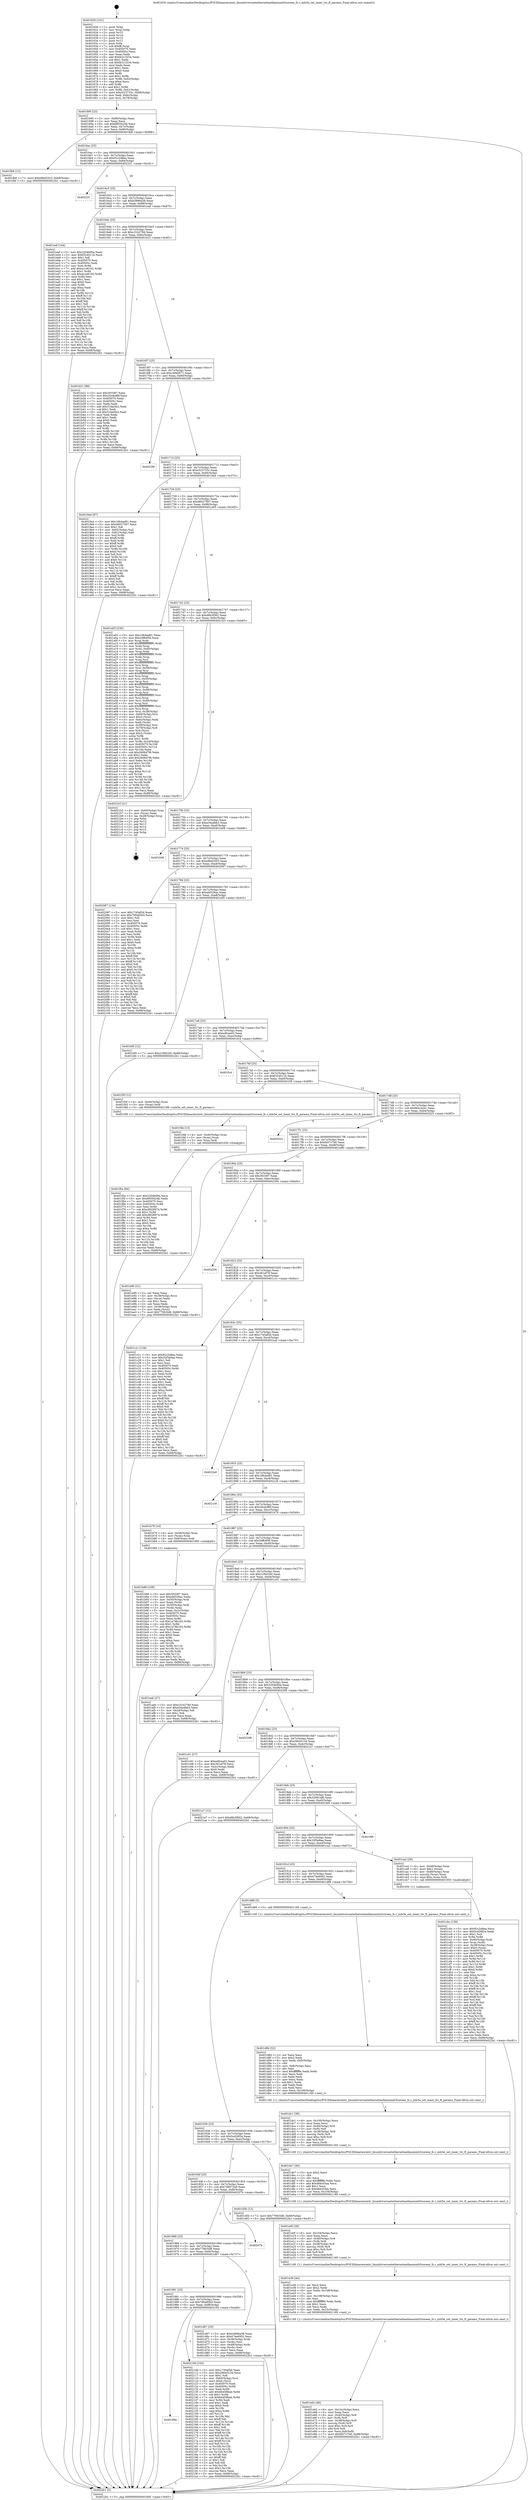 digraph "0x401630" {
  label = "0x401630 (/mnt/c/Users/mathe/Desktop/tcc/POCII/binaries/extr_linuxdriversnetethernetmellanoxmlx5coreen_fs.c_mlx5e_set_inner_ttc_ft_params_Final-ollvm.out::main(0))"
  labelloc = "t"
  node[shape=record]

  Entry [label="",width=0.3,height=0.3,shape=circle,fillcolor=black,style=filled]
  "0x401695" [label="{
     0x401695 [23]\l
     | [instrs]\l
     &nbsp;&nbsp;0x401695 \<+3\>: mov -0x68(%rbp),%eax\l
     &nbsp;&nbsp;0x401698 \<+2\>: mov %eax,%ecx\l
     &nbsp;&nbsp;0x40169a \<+6\>: sub $0x8955424b,%ecx\l
     &nbsp;&nbsp;0x4016a0 \<+3\>: mov %eax,-0x7c(%rbp)\l
     &nbsp;&nbsp;0x4016a3 \<+3\>: mov %ecx,-0x80(%rbp)\l
     &nbsp;&nbsp;0x4016a6 \<+6\>: je 0000000000401fb8 \<main+0x988\>\l
  }"]
  "0x401fb8" [label="{
     0x401fb8 [12]\l
     | [instrs]\l
     &nbsp;&nbsp;0x401fb8 \<+7\>: movl $0xe9bd3303,-0x68(%rbp)\l
     &nbsp;&nbsp;0x401fbf \<+5\>: jmp 00000000004022b1 \<main+0xc81\>\l
  }"]
  "0x4016ac" [label="{
     0x4016ac [25]\l
     | [instrs]\l
     &nbsp;&nbsp;0x4016ac \<+5\>: jmp 00000000004016b1 \<main+0x81\>\l
     &nbsp;&nbsp;0x4016b1 \<+3\>: mov -0x7c(%rbp),%eax\l
     &nbsp;&nbsp;0x4016b4 \<+5\>: sub $0x92c2d8ea,%eax\l
     &nbsp;&nbsp;0x4016b9 \<+6\>: mov %eax,-0x84(%rbp)\l
     &nbsp;&nbsp;0x4016bf \<+6\>: je 0000000000402231 \<main+0xc01\>\l
  }"]
  Exit [label="",width=0.3,height=0.3,shape=circle,fillcolor=black,style=filled,peripheries=2]
  "0x402231" [label="{
     0x402231\l
  }", style=dashed]
  "0x4016c5" [label="{
     0x4016c5 [25]\l
     | [instrs]\l
     &nbsp;&nbsp;0x4016c5 \<+5\>: jmp 00000000004016ca \<main+0x9a\>\l
     &nbsp;&nbsp;0x4016ca \<+3\>: mov -0x7c(%rbp),%eax\l
     &nbsp;&nbsp;0x4016cd \<+5\>: sub $0xb3896a38,%eax\l
     &nbsp;&nbsp;0x4016d2 \<+6\>: mov %eax,-0x88(%rbp)\l
     &nbsp;&nbsp;0x4016d8 \<+6\>: je 0000000000401eaf \<main+0x87f\>\l
  }"]
  "0x40199a" [label="{
     0x40199a\l
  }", style=dashed]
  "0x401eaf" [label="{
     0x401eaf [144]\l
     | [instrs]\l
     &nbsp;&nbsp;0x401eaf \<+5\>: mov $0x2204b00a,%eax\l
     &nbsp;&nbsp;0x401eb4 \<+5\>: mov $0xf324011b,%ecx\l
     &nbsp;&nbsp;0x401eb9 \<+2\>: mov $0x1,%dl\l
     &nbsp;&nbsp;0x401ebb \<+7\>: mov 0x405070,%esi\l
     &nbsp;&nbsp;0x401ec2 \<+7\>: mov 0x40505c,%edi\l
     &nbsp;&nbsp;0x401ec9 \<+3\>: mov %esi,%r8d\l
     &nbsp;&nbsp;0x401ecc \<+7\>: add $0xac1e6102,%r8d\l
     &nbsp;&nbsp;0x401ed3 \<+4\>: sub $0x1,%r8d\l
     &nbsp;&nbsp;0x401ed7 \<+7\>: sub $0xac1e6102,%r8d\l
     &nbsp;&nbsp;0x401ede \<+4\>: imul %r8d,%esi\l
     &nbsp;&nbsp;0x401ee2 \<+3\>: and $0x1,%esi\l
     &nbsp;&nbsp;0x401ee5 \<+3\>: cmp $0x0,%esi\l
     &nbsp;&nbsp;0x401ee8 \<+4\>: sete %r9b\l
     &nbsp;&nbsp;0x401eec \<+3\>: cmp $0xa,%edi\l
     &nbsp;&nbsp;0x401eef \<+4\>: setl %r10b\l
     &nbsp;&nbsp;0x401ef3 \<+3\>: mov %r9b,%r11b\l
     &nbsp;&nbsp;0x401ef6 \<+4\>: xor $0xff,%r11b\l
     &nbsp;&nbsp;0x401efa \<+3\>: mov %r10b,%bl\l
     &nbsp;&nbsp;0x401efd \<+3\>: xor $0xff,%bl\l
     &nbsp;&nbsp;0x401f00 \<+3\>: xor $0x1,%dl\l
     &nbsp;&nbsp;0x401f03 \<+3\>: mov %r11b,%r14b\l
     &nbsp;&nbsp;0x401f06 \<+4\>: and $0xff,%r14b\l
     &nbsp;&nbsp;0x401f0a \<+3\>: and %dl,%r9b\l
     &nbsp;&nbsp;0x401f0d \<+3\>: mov %bl,%r15b\l
     &nbsp;&nbsp;0x401f10 \<+4\>: and $0xff,%r15b\l
     &nbsp;&nbsp;0x401f14 \<+3\>: and %dl,%r10b\l
     &nbsp;&nbsp;0x401f17 \<+3\>: or %r9b,%r14b\l
     &nbsp;&nbsp;0x401f1a \<+3\>: or %r10b,%r15b\l
     &nbsp;&nbsp;0x401f1d \<+3\>: xor %r15b,%r14b\l
     &nbsp;&nbsp;0x401f20 \<+3\>: or %bl,%r11b\l
     &nbsp;&nbsp;0x401f23 \<+4\>: xor $0xff,%r11b\l
     &nbsp;&nbsp;0x401f27 \<+3\>: or $0x1,%dl\l
     &nbsp;&nbsp;0x401f2a \<+3\>: and %dl,%r11b\l
     &nbsp;&nbsp;0x401f2d \<+3\>: or %r11b,%r14b\l
     &nbsp;&nbsp;0x401f30 \<+4\>: test $0x1,%r14b\l
     &nbsp;&nbsp;0x401f34 \<+3\>: cmovne %ecx,%eax\l
     &nbsp;&nbsp;0x401f37 \<+3\>: mov %eax,-0x68(%rbp)\l
     &nbsp;&nbsp;0x401f3a \<+5\>: jmp 00000000004022b1 \<main+0xc81\>\l
  }"]
  "0x4016de" [label="{
     0x4016de [25]\l
     | [instrs]\l
     &nbsp;&nbsp;0x4016de \<+5\>: jmp 00000000004016e3 \<main+0xb3\>\l
     &nbsp;&nbsp;0x4016e3 \<+3\>: mov -0x7c(%rbp),%eax\l
     &nbsp;&nbsp;0x4016e6 \<+5\>: sub $0xc31b279d,%eax\l
     &nbsp;&nbsp;0x4016eb \<+6\>: mov %eax,-0x8c(%rbp)\l
     &nbsp;&nbsp;0x4016f1 \<+6\>: je 0000000000401b21 \<main+0x4f1\>\l
  }"]
  "0x40210d" [label="{
     0x40210d [154]\l
     | [instrs]\l
     &nbsp;&nbsp;0x40210d \<+5\>: mov $0x1745af3d,%eax\l
     &nbsp;&nbsp;0x402112 \<+5\>: mov $0x29045134,%ecx\l
     &nbsp;&nbsp;0x402117 \<+2\>: mov $0x1,%dl\l
     &nbsp;&nbsp;0x402119 \<+4\>: mov -0x60(%rbp),%rsi\l
     &nbsp;&nbsp;0x40211d \<+6\>: movl $0x0,(%rsi)\l
     &nbsp;&nbsp;0x402123 \<+7\>: mov 0x405070,%edi\l
     &nbsp;&nbsp;0x40212a \<+8\>: mov 0x40505c,%r8d\l
     &nbsp;&nbsp;0x402132 \<+3\>: mov %edi,%r9d\l
     &nbsp;&nbsp;0x402135 \<+7\>: add $0x64458bab,%r9d\l
     &nbsp;&nbsp;0x40213c \<+4\>: sub $0x1,%r9d\l
     &nbsp;&nbsp;0x402140 \<+7\>: sub $0x64458bab,%r9d\l
     &nbsp;&nbsp;0x402147 \<+4\>: imul %r9d,%edi\l
     &nbsp;&nbsp;0x40214b \<+3\>: and $0x1,%edi\l
     &nbsp;&nbsp;0x40214e \<+3\>: cmp $0x0,%edi\l
     &nbsp;&nbsp;0x402151 \<+4\>: sete %r10b\l
     &nbsp;&nbsp;0x402155 \<+4\>: cmp $0xa,%r8d\l
     &nbsp;&nbsp;0x402159 \<+4\>: setl %r11b\l
     &nbsp;&nbsp;0x40215d \<+3\>: mov %r10b,%bl\l
     &nbsp;&nbsp;0x402160 \<+3\>: xor $0xff,%bl\l
     &nbsp;&nbsp;0x402163 \<+3\>: mov %r11b,%r14b\l
     &nbsp;&nbsp;0x402166 \<+4\>: xor $0xff,%r14b\l
     &nbsp;&nbsp;0x40216a \<+3\>: xor $0x1,%dl\l
     &nbsp;&nbsp;0x40216d \<+3\>: mov %bl,%r15b\l
     &nbsp;&nbsp;0x402170 \<+4\>: and $0xff,%r15b\l
     &nbsp;&nbsp;0x402174 \<+3\>: and %dl,%r10b\l
     &nbsp;&nbsp;0x402177 \<+3\>: mov %r14b,%r12b\l
     &nbsp;&nbsp;0x40217a \<+4\>: and $0xff,%r12b\l
     &nbsp;&nbsp;0x40217e \<+3\>: and %dl,%r11b\l
     &nbsp;&nbsp;0x402181 \<+3\>: or %r10b,%r15b\l
     &nbsp;&nbsp;0x402184 \<+3\>: or %r11b,%r12b\l
     &nbsp;&nbsp;0x402187 \<+3\>: xor %r12b,%r15b\l
     &nbsp;&nbsp;0x40218a \<+3\>: or %r14b,%bl\l
     &nbsp;&nbsp;0x40218d \<+3\>: xor $0xff,%bl\l
     &nbsp;&nbsp;0x402190 \<+3\>: or $0x1,%dl\l
     &nbsp;&nbsp;0x402193 \<+2\>: and %dl,%bl\l
     &nbsp;&nbsp;0x402195 \<+3\>: or %bl,%r15b\l
     &nbsp;&nbsp;0x402198 \<+4\>: test $0x1,%r15b\l
     &nbsp;&nbsp;0x40219c \<+3\>: cmovne %ecx,%eax\l
     &nbsp;&nbsp;0x40219f \<+3\>: mov %eax,-0x68(%rbp)\l
     &nbsp;&nbsp;0x4021a2 \<+5\>: jmp 00000000004022b1 \<main+0xc81\>\l
  }"]
  "0x401b21" [label="{
     0x401b21 [88]\l
     | [instrs]\l
     &nbsp;&nbsp;0x401b21 \<+5\>: mov $0x303387,%eax\l
     &nbsp;&nbsp;0x401b26 \<+5\>: mov $0x20cdc86f,%ecx\l
     &nbsp;&nbsp;0x401b2b \<+7\>: mov 0x405070,%edx\l
     &nbsp;&nbsp;0x401b32 \<+7\>: mov 0x40505c,%esi\l
     &nbsp;&nbsp;0x401b39 \<+2\>: mov %edx,%edi\l
     &nbsp;&nbsp;0x401b3b \<+6\>: add $0x31fab5e2,%edi\l
     &nbsp;&nbsp;0x401b41 \<+3\>: sub $0x1,%edi\l
     &nbsp;&nbsp;0x401b44 \<+6\>: sub $0x31fab5e2,%edi\l
     &nbsp;&nbsp;0x401b4a \<+3\>: imul %edi,%edx\l
     &nbsp;&nbsp;0x401b4d \<+3\>: and $0x1,%edx\l
     &nbsp;&nbsp;0x401b50 \<+3\>: cmp $0x0,%edx\l
     &nbsp;&nbsp;0x401b53 \<+4\>: sete %r8b\l
     &nbsp;&nbsp;0x401b57 \<+3\>: cmp $0xa,%esi\l
     &nbsp;&nbsp;0x401b5a \<+4\>: setl %r9b\l
     &nbsp;&nbsp;0x401b5e \<+3\>: mov %r8b,%r10b\l
     &nbsp;&nbsp;0x401b61 \<+3\>: and %r9b,%r10b\l
     &nbsp;&nbsp;0x401b64 \<+3\>: xor %r9b,%r8b\l
     &nbsp;&nbsp;0x401b67 \<+3\>: or %r8b,%r10b\l
     &nbsp;&nbsp;0x401b6a \<+4\>: test $0x1,%r10b\l
     &nbsp;&nbsp;0x401b6e \<+3\>: cmovne %ecx,%eax\l
     &nbsp;&nbsp;0x401b71 \<+3\>: mov %eax,-0x68(%rbp)\l
     &nbsp;&nbsp;0x401b74 \<+5\>: jmp 00000000004022b1 \<main+0xc81\>\l
  }"]
  "0x4016f7" [label="{
     0x4016f7 [25]\l
     | [instrs]\l
     &nbsp;&nbsp;0x4016f7 \<+5\>: jmp 00000000004016fc \<main+0xcc\>\l
     &nbsp;&nbsp;0x4016fc \<+3\>: mov -0x7c(%rbp),%eax\l
     &nbsp;&nbsp;0x4016ff \<+5\>: sub $0xc49d0671,%eax\l
     &nbsp;&nbsp;0x401704 \<+6\>: mov %eax,-0x90(%rbp)\l
     &nbsp;&nbsp;0x40170a \<+6\>: je 000000000040228f \<main+0xc5f\>\l
  }"]
  "0x401f5a" [label="{
     0x401f5a [94]\l
     | [instrs]\l
     &nbsp;&nbsp;0x401f5a \<+5\>: mov $0x2204b00a,%ecx\l
     &nbsp;&nbsp;0x401f5f \<+5\>: mov $0x8955424b,%edx\l
     &nbsp;&nbsp;0x401f64 \<+7\>: mov 0x405070,%esi\l
     &nbsp;&nbsp;0x401f6b \<+8\>: mov 0x40505c,%r8d\l
     &nbsp;&nbsp;0x401f73 \<+3\>: mov %esi,%r9d\l
     &nbsp;&nbsp;0x401f76 \<+7\>: sub $0xc8028974,%r9d\l
     &nbsp;&nbsp;0x401f7d \<+4\>: sub $0x1,%r9d\l
     &nbsp;&nbsp;0x401f81 \<+7\>: add $0xc8028974,%r9d\l
     &nbsp;&nbsp;0x401f88 \<+4\>: imul %r9d,%esi\l
     &nbsp;&nbsp;0x401f8c \<+3\>: and $0x1,%esi\l
     &nbsp;&nbsp;0x401f8f \<+3\>: cmp $0x0,%esi\l
     &nbsp;&nbsp;0x401f92 \<+4\>: sete %r10b\l
     &nbsp;&nbsp;0x401f96 \<+4\>: cmp $0xa,%r8d\l
     &nbsp;&nbsp;0x401f9a \<+4\>: setl %r11b\l
     &nbsp;&nbsp;0x401f9e \<+3\>: mov %r10b,%bl\l
     &nbsp;&nbsp;0x401fa1 \<+3\>: and %r11b,%bl\l
     &nbsp;&nbsp;0x401fa4 \<+3\>: xor %r11b,%r10b\l
     &nbsp;&nbsp;0x401fa7 \<+3\>: or %r10b,%bl\l
     &nbsp;&nbsp;0x401faa \<+3\>: test $0x1,%bl\l
     &nbsp;&nbsp;0x401fad \<+3\>: cmovne %edx,%ecx\l
     &nbsp;&nbsp;0x401fb0 \<+3\>: mov %ecx,-0x68(%rbp)\l
     &nbsp;&nbsp;0x401fb3 \<+5\>: jmp 00000000004022b1 \<main+0xc81\>\l
  }"]
  "0x40228f" [label="{
     0x40228f\l
  }", style=dashed]
  "0x401710" [label="{
     0x401710 [25]\l
     | [instrs]\l
     &nbsp;&nbsp;0x401710 \<+5\>: jmp 0000000000401715 \<main+0xe5\>\l
     &nbsp;&nbsp;0x401715 \<+3\>: mov -0x7c(%rbp),%eax\l
     &nbsp;&nbsp;0x401718 \<+5\>: sub $0xc523733c,%eax\l
     &nbsp;&nbsp;0x40171d \<+6\>: mov %eax,-0x94(%rbp)\l
     &nbsp;&nbsp;0x401723 \<+6\>: je 00000000004019a4 \<main+0x374\>\l
  }"]
  "0x401f4b" [label="{
     0x401f4b [15]\l
     | [instrs]\l
     &nbsp;&nbsp;0x401f4b \<+4\>: mov -0x40(%rbp),%rax\l
     &nbsp;&nbsp;0x401f4f \<+3\>: mov (%rax),%rax\l
     &nbsp;&nbsp;0x401f52 \<+3\>: mov %rax,%rdi\l
     &nbsp;&nbsp;0x401f55 \<+5\>: call 0000000000401030 \<free@plt\>\l
     | [calls]\l
     &nbsp;&nbsp;0x401030 \{1\} (unknown)\l
  }"]
  "0x4019a4" [label="{
     0x4019a4 [97]\l
     | [instrs]\l
     &nbsp;&nbsp;0x4019a4 \<+5\>: mov $0x1964ad81,%eax\l
     &nbsp;&nbsp;0x4019a9 \<+5\>: mov $0xd6027567,%ecx\l
     &nbsp;&nbsp;0x4019ae \<+2\>: mov $0x1,%dl\l
     &nbsp;&nbsp;0x4019b0 \<+4\>: mov -0x62(%rbp),%sil\l
     &nbsp;&nbsp;0x4019b4 \<+4\>: mov -0x61(%rbp),%dil\l
     &nbsp;&nbsp;0x4019b8 \<+3\>: mov %sil,%r8b\l
     &nbsp;&nbsp;0x4019bb \<+4\>: xor $0xff,%r8b\l
     &nbsp;&nbsp;0x4019bf \<+3\>: mov %dil,%r9b\l
     &nbsp;&nbsp;0x4019c2 \<+4\>: xor $0xff,%r9b\l
     &nbsp;&nbsp;0x4019c6 \<+3\>: xor $0x0,%dl\l
     &nbsp;&nbsp;0x4019c9 \<+3\>: mov %r8b,%r10b\l
     &nbsp;&nbsp;0x4019cc \<+4\>: and $0x0,%r10b\l
     &nbsp;&nbsp;0x4019d0 \<+3\>: and %dl,%sil\l
     &nbsp;&nbsp;0x4019d3 \<+3\>: mov %r9b,%r11b\l
     &nbsp;&nbsp;0x4019d6 \<+4\>: and $0x0,%r11b\l
     &nbsp;&nbsp;0x4019da \<+3\>: and %dl,%dil\l
     &nbsp;&nbsp;0x4019dd \<+3\>: or %sil,%r10b\l
     &nbsp;&nbsp;0x4019e0 \<+3\>: or %dil,%r11b\l
     &nbsp;&nbsp;0x4019e3 \<+3\>: xor %r11b,%r10b\l
     &nbsp;&nbsp;0x4019e6 \<+3\>: or %r9b,%r8b\l
     &nbsp;&nbsp;0x4019e9 \<+4\>: xor $0xff,%r8b\l
     &nbsp;&nbsp;0x4019ed \<+3\>: or $0x0,%dl\l
     &nbsp;&nbsp;0x4019f0 \<+3\>: and %dl,%r8b\l
     &nbsp;&nbsp;0x4019f3 \<+3\>: or %r8b,%r10b\l
     &nbsp;&nbsp;0x4019f6 \<+4\>: test $0x1,%r10b\l
     &nbsp;&nbsp;0x4019fa \<+3\>: cmovne %ecx,%eax\l
     &nbsp;&nbsp;0x4019fd \<+3\>: mov %eax,-0x68(%rbp)\l
     &nbsp;&nbsp;0x401a00 \<+5\>: jmp 00000000004022b1 \<main+0xc81\>\l
  }"]
  "0x401729" [label="{
     0x401729 [25]\l
     | [instrs]\l
     &nbsp;&nbsp;0x401729 \<+5\>: jmp 000000000040172e \<main+0xfe\>\l
     &nbsp;&nbsp;0x40172e \<+3\>: mov -0x7c(%rbp),%eax\l
     &nbsp;&nbsp;0x401731 \<+5\>: sub $0xd6027567,%eax\l
     &nbsp;&nbsp;0x401736 \<+6\>: mov %eax,-0x98(%rbp)\l
     &nbsp;&nbsp;0x40173c \<+6\>: je 0000000000401a05 \<main+0x3d5\>\l
  }"]
  "0x4022b1" [label="{
     0x4022b1 [5]\l
     | [instrs]\l
     &nbsp;&nbsp;0x4022b1 \<+5\>: jmp 0000000000401695 \<main+0x65\>\l
  }"]
  "0x401630" [label="{
     0x401630 [101]\l
     | [instrs]\l
     &nbsp;&nbsp;0x401630 \<+1\>: push %rbp\l
     &nbsp;&nbsp;0x401631 \<+3\>: mov %rsp,%rbp\l
     &nbsp;&nbsp;0x401634 \<+2\>: push %r15\l
     &nbsp;&nbsp;0x401636 \<+2\>: push %r14\l
     &nbsp;&nbsp;0x401638 \<+2\>: push %r13\l
     &nbsp;&nbsp;0x40163a \<+2\>: push %r12\l
     &nbsp;&nbsp;0x40163c \<+1\>: push %rbx\l
     &nbsp;&nbsp;0x40163d \<+7\>: sub $0xf8,%rsp\l
     &nbsp;&nbsp;0x401644 \<+7\>: mov 0x405070,%eax\l
     &nbsp;&nbsp;0x40164b \<+7\>: mov 0x40505c,%ecx\l
     &nbsp;&nbsp;0x401652 \<+2\>: mov %eax,%edx\l
     &nbsp;&nbsp;0x401654 \<+6\>: add $0xfe313234,%edx\l
     &nbsp;&nbsp;0x40165a \<+3\>: sub $0x1,%edx\l
     &nbsp;&nbsp;0x40165d \<+6\>: sub $0xfe313234,%edx\l
     &nbsp;&nbsp;0x401663 \<+3\>: imul %edx,%eax\l
     &nbsp;&nbsp;0x401666 \<+3\>: and $0x1,%eax\l
     &nbsp;&nbsp;0x401669 \<+3\>: cmp $0x0,%eax\l
     &nbsp;&nbsp;0x40166c \<+4\>: sete %r8b\l
     &nbsp;&nbsp;0x401670 \<+4\>: and $0x1,%r8b\l
     &nbsp;&nbsp;0x401674 \<+4\>: mov %r8b,-0x62(%rbp)\l
     &nbsp;&nbsp;0x401678 \<+3\>: cmp $0xa,%ecx\l
     &nbsp;&nbsp;0x40167b \<+4\>: setl %r8b\l
     &nbsp;&nbsp;0x40167f \<+4\>: and $0x1,%r8b\l
     &nbsp;&nbsp;0x401683 \<+4\>: mov %r8b,-0x61(%rbp)\l
     &nbsp;&nbsp;0x401687 \<+7\>: movl $0xc523733c,-0x68(%rbp)\l
     &nbsp;&nbsp;0x40168e \<+3\>: mov %edi,-0x6c(%rbp)\l
     &nbsp;&nbsp;0x401691 \<+4\>: mov %rsi,-0x78(%rbp)\l
  }"]
  "0x401e62" [label="{
     0x401e62 [46]\l
     | [instrs]\l
     &nbsp;&nbsp;0x401e62 \<+6\>: mov -0x10c(%rbp),%ecx\l
     &nbsp;&nbsp;0x401e68 \<+3\>: imul %eax,%ecx\l
     &nbsp;&nbsp;0x401e6b \<+4\>: mov -0x40(%rbp),%r8\l
     &nbsp;&nbsp;0x401e6f \<+3\>: mov (%r8),%r8\l
     &nbsp;&nbsp;0x401e72 \<+4\>: mov -0x38(%rbp),%r9\l
     &nbsp;&nbsp;0x401e76 \<+3\>: movslq (%r9),%r9\l
     &nbsp;&nbsp;0x401e79 \<+4\>: imul $0xc,%r9,%r9\l
     &nbsp;&nbsp;0x401e7d \<+3\>: add %r9,%r8\l
     &nbsp;&nbsp;0x401e80 \<+4\>: mov %ecx,0x8(%r8)\l
     &nbsp;&nbsp;0x401e84 \<+7\>: movl $0xfd37c7b6,-0x68(%rbp)\l
     &nbsp;&nbsp;0x401e8b \<+5\>: jmp 00000000004022b1 \<main+0xc81\>\l
  }"]
  "0x401a05" [label="{
     0x401a05 [230]\l
     | [instrs]\l
     &nbsp;&nbsp;0x401a05 \<+5\>: mov $0x1964ad81,%eax\l
     &nbsp;&nbsp;0x401a0a \<+5\>: mov $0x20ffc856,%ecx\l
     &nbsp;&nbsp;0x401a0f \<+3\>: mov %rsp,%rdx\l
     &nbsp;&nbsp;0x401a12 \<+4\>: add $0xfffffffffffffff0,%rdx\l
     &nbsp;&nbsp;0x401a16 \<+3\>: mov %rdx,%rsp\l
     &nbsp;&nbsp;0x401a19 \<+4\>: mov %rdx,-0x60(%rbp)\l
     &nbsp;&nbsp;0x401a1d \<+3\>: mov %rsp,%rdx\l
     &nbsp;&nbsp;0x401a20 \<+4\>: add $0xfffffffffffffff0,%rdx\l
     &nbsp;&nbsp;0x401a24 \<+3\>: mov %rdx,%rsp\l
     &nbsp;&nbsp;0x401a27 \<+3\>: mov %rsp,%rsi\l
     &nbsp;&nbsp;0x401a2a \<+4\>: add $0xfffffffffffffff0,%rsi\l
     &nbsp;&nbsp;0x401a2e \<+3\>: mov %rsi,%rsp\l
     &nbsp;&nbsp;0x401a31 \<+4\>: mov %rsi,-0x58(%rbp)\l
     &nbsp;&nbsp;0x401a35 \<+3\>: mov %rsp,%rsi\l
     &nbsp;&nbsp;0x401a38 \<+4\>: add $0xfffffffffffffff0,%rsi\l
     &nbsp;&nbsp;0x401a3c \<+3\>: mov %rsi,%rsp\l
     &nbsp;&nbsp;0x401a3f \<+4\>: mov %rsi,-0x50(%rbp)\l
     &nbsp;&nbsp;0x401a43 \<+3\>: mov %rsp,%rsi\l
     &nbsp;&nbsp;0x401a46 \<+4\>: add $0xfffffffffffffff0,%rsi\l
     &nbsp;&nbsp;0x401a4a \<+3\>: mov %rsi,%rsp\l
     &nbsp;&nbsp;0x401a4d \<+4\>: mov %rsi,-0x48(%rbp)\l
     &nbsp;&nbsp;0x401a51 \<+3\>: mov %rsp,%rsi\l
     &nbsp;&nbsp;0x401a54 \<+4\>: add $0xfffffffffffffff0,%rsi\l
     &nbsp;&nbsp;0x401a58 \<+3\>: mov %rsi,%rsp\l
     &nbsp;&nbsp;0x401a5b \<+4\>: mov %rsi,-0x40(%rbp)\l
     &nbsp;&nbsp;0x401a5f \<+3\>: mov %rsp,%rsi\l
     &nbsp;&nbsp;0x401a62 \<+4\>: add $0xfffffffffffffff0,%rsi\l
     &nbsp;&nbsp;0x401a66 \<+3\>: mov %rsi,%rsp\l
     &nbsp;&nbsp;0x401a69 \<+4\>: mov %rsi,-0x38(%rbp)\l
     &nbsp;&nbsp;0x401a6d \<+4\>: mov -0x60(%rbp),%rsi\l
     &nbsp;&nbsp;0x401a71 \<+6\>: movl $0x0,(%rsi)\l
     &nbsp;&nbsp;0x401a77 \<+3\>: mov -0x6c(%rbp),%edi\l
     &nbsp;&nbsp;0x401a7a \<+2\>: mov %edi,(%rdx)\l
     &nbsp;&nbsp;0x401a7c \<+4\>: mov -0x58(%rbp),%rsi\l
     &nbsp;&nbsp;0x401a80 \<+4\>: mov -0x78(%rbp),%r8\l
     &nbsp;&nbsp;0x401a84 \<+3\>: mov %r8,(%rsi)\l
     &nbsp;&nbsp;0x401a87 \<+3\>: cmpl $0x2,(%rdx)\l
     &nbsp;&nbsp;0x401a8a \<+4\>: setne %r9b\l
     &nbsp;&nbsp;0x401a8e \<+4\>: and $0x1,%r9b\l
     &nbsp;&nbsp;0x401a92 \<+4\>: mov %r9b,-0x2d(%rbp)\l
     &nbsp;&nbsp;0x401a96 \<+8\>: mov 0x405070,%r10d\l
     &nbsp;&nbsp;0x401a9e \<+8\>: mov 0x40505c,%r11d\l
     &nbsp;&nbsp;0x401aa6 \<+3\>: mov %r10d,%ebx\l
     &nbsp;&nbsp;0x401aa9 \<+6\>: sub $0x2606d7f6,%ebx\l
     &nbsp;&nbsp;0x401aaf \<+3\>: sub $0x1,%ebx\l
     &nbsp;&nbsp;0x401ab2 \<+6\>: add $0x2606d7f6,%ebx\l
     &nbsp;&nbsp;0x401ab8 \<+4\>: imul %ebx,%r10d\l
     &nbsp;&nbsp;0x401abc \<+4\>: and $0x1,%r10d\l
     &nbsp;&nbsp;0x401ac0 \<+4\>: cmp $0x0,%r10d\l
     &nbsp;&nbsp;0x401ac4 \<+4\>: sete %r9b\l
     &nbsp;&nbsp;0x401ac8 \<+4\>: cmp $0xa,%r11d\l
     &nbsp;&nbsp;0x401acc \<+4\>: setl %r14b\l
     &nbsp;&nbsp;0x401ad0 \<+3\>: mov %r9b,%r15b\l
     &nbsp;&nbsp;0x401ad3 \<+3\>: and %r14b,%r15b\l
     &nbsp;&nbsp;0x401ad6 \<+3\>: xor %r14b,%r9b\l
     &nbsp;&nbsp;0x401ad9 \<+3\>: or %r9b,%r15b\l
     &nbsp;&nbsp;0x401adc \<+4\>: test $0x1,%r15b\l
     &nbsp;&nbsp;0x401ae0 \<+3\>: cmovne %ecx,%eax\l
     &nbsp;&nbsp;0x401ae3 \<+3\>: mov %eax,-0x68(%rbp)\l
     &nbsp;&nbsp;0x401ae6 \<+5\>: jmp 00000000004022b1 \<main+0xc81\>\l
  }"]
  "0x401742" [label="{
     0x401742 [25]\l
     | [instrs]\l
     &nbsp;&nbsp;0x401742 \<+5\>: jmp 0000000000401747 \<main+0x117\>\l
     &nbsp;&nbsp;0x401747 \<+3\>: mov -0x7c(%rbp),%eax\l
     &nbsp;&nbsp;0x40174a \<+5\>: sub $0xd6b3f562,%eax\l
     &nbsp;&nbsp;0x40174f \<+6\>: mov %eax,-0x9c(%rbp)\l
     &nbsp;&nbsp;0x401755 \<+6\>: je 00000000004021b3 \<main+0xb83\>\l
  }"]
  "0x401e36" [label="{
     0x401e36 [44]\l
     | [instrs]\l
     &nbsp;&nbsp;0x401e36 \<+2\>: xor %ecx,%ecx\l
     &nbsp;&nbsp;0x401e38 \<+5\>: mov $0x2,%edx\l
     &nbsp;&nbsp;0x401e3d \<+6\>: mov %edx,-0x108(%rbp)\l
     &nbsp;&nbsp;0x401e43 \<+1\>: cltd\l
     &nbsp;&nbsp;0x401e44 \<+6\>: mov -0x108(%rbp),%esi\l
     &nbsp;&nbsp;0x401e4a \<+2\>: idiv %esi\l
     &nbsp;&nbsp;0x401e4c \<+6\>: imul $0xfffffffe,%edx,%edx\l
     &nbsp;&nbsp;0x401e52 \<+3\>: sub $0x1,%ecx\l
     &nbsp;&nbsp;0x401e55 \<+2\>: sub %ecx,%edx\l
     &nbsp;&nbsp;0x401e57 \<+6\>: mov %edx,-0x10c(%rbp)\l
     &nbsp;&nbsp;0x401e5d \<+5\>: call 0000000000401160 \<next_i\>\l
     | [calls]\l
     &nbsp;&nbsp;0x401160 \{1\} (/mnt/c/Users/mathe/Desktop/tcc/POCII/binaries/extr_linuxdriversnetethernetmellanoxmlx5coreen_fs.c_mlx5e_set_inner_ttc_ft_params_Final-ollvm.out::next_i)\l
  }"]
  "0x4021b3" [label="{
     0x4021b3 [21]\l
     | [instrs]\l
     &nbsp;&nbsp;0x4021b3 \<+4\>: mov -0x60(%rbp),%rax\l
     &nbsp;&nbsp;0x4021b7 \<+2\>: mov (%rax),%eax\l
     &nbsp;&nbsp;0x4021b9 \<+4\>: lea -0x28(%rbp),%rsp\l
     &nbsp;&nbsp;0x4021bd \<+1\>: pop %rbx\l
     &nbsp;&nbsp;0x4021be \<+2\>: pop %r12\l
     &nbsp;&nbsp;0x4021c0 \<+2\>: pop %r13\l
     &nbsp;&nbsp;0x4021c2 \<+2\>: pop %r14\l
     &nbsp;&nbsp;0x4021c4 \<+2\>: pop %r15\l
     &nbsp;&nbsp;0x4021c6 \<+1\>: pop %rbp\l
     &nbsp;&nbsp;0x4021c7 \<+1\>: ret\l
  }"]
  "0x40175b" [label="{
     0x40175b [25]\l
     | [instrs]\l
     &nbsp;&nbsp;0x40175b \<+5\>: jmp 0000000000401760 \<main+0x130\>\l
     &nbsp;&nbsp;0x401760 \<+3\>: mov -0x7c(%rbp),%eax\l
     &nbsp;&nbsp;0x401763 \<+5\>: sub $0xe34a4bb3,%eax\l
     &nbsp;&nbsp;0x401768 \<+6\>: mov %eax,-0xa0(%rbp)\l
     &nbsp;&nbsp;0x40176e \<+6\>: je 0000000000401b06 \<main+0x4d6\>\l
  }"]
  "0x401e0f" [label="{
     0x401e0f [39]\l
     | [instrs]\l
     &nbsp;&nbsp;0x401e0f \<+6\>: mov -0x104(%rbp),%ecx\l
     &nbsp;&nbsp;0x401e15 \<+3\>: imul %eax,%ecx\l
     &nbsp;&nbsp;0x401e18 \<+4\>: mov -0x40(%rbp),%r8\l
     &nbsp;&nbsp;0x401e1c \<+3\>: mov (%r8),%r8\l
     &nbsp;&nbsp;0x401e1f \<+4\>: mov -0x38(%rbp),%r9\l
     &nbsp;&nbsp;0x401e23 \<+3\>: movslq (%r9),%r9\l
     &nbsp;&nbsp;0x401e26 \<+4\>: imul $0xc,%r9,%r9\l
     &nbsp;&nbsp;0x401e2a \<+3\>: add %r9,%r8\l
     &nbsp;&nbsp;0x401e2d \<+4\>: mov %ecx,0x4(%r8)\l
     &nbsp;&nbsp;0x401e31 \<+5\>: call 0000000000401160 \<next_i\>\l
     | [calls]\l
     &nbsp;&nbsp;0x401160 \{1\} (/mnt/c/Users/mathe/Desktop/tcc/POCII/binaries/extr_linuxdriversnetethernetmellanoxmlx5coreen_fs.c_mlx5e_set_inner_ttc_ft_params_Final-ollvm.out::next_i)\l
  }"]
  "0x401b06" [label="{
     0x401b06\l
  }", style=dashed]
  "0x401774" [label="{
     0x401774 [25]\l
     | [instrs]\l
     &nbsp;&nbsp;0x401774 \<+5\>: jmp 0000000000401779 \<main+0x149\>\l
     &nbsp;&nbsp;0x401779 \<+3\>: mov -0x7c(%rbp),%eax\l
     &nbsp;&nbsp;0x40177c \<+5\>: sub $0xe9bd3303,%eax\l
     &nbsp;&nbsp;0x401781 \<+6\>: mov %eax,-0xa4(%rbp)\l
     &nbsp;&nbsp;0x401787 \<+6\>: je 0000000000402087 \<main+0xa57\>\l
  }"]
  "0x401de7" [label="{
     0x401de7 [40]\l
     | [instrs]\l
     &nbsp;&nbsp;0x401de7 \<+5\>: mov $0x2,%ecx\l
     &nbsp;&nbsp;0x401dec \<+1\>: cltd\l
     &nbsp;&nbsp;0x401ded \<+2\>: idiv %ecx\l
     &nbsp;&nbsp;0x401def \<+6\>: imul $0xfffffffe,%edx,%ecx\l
     &nbsp;&nbsp;0x401df5 \<+6\>: add $0x484c03aa,%ecx\l
     &nbsp;&nbsp;0x401dfb \<+3\>: add $0x1,%ecx\l
     &nbsp;&nbsp;0x401dfe \<+6\>: sub $0x484c03aa,%ecx\l
     &nbsp;&nbsp;0x401e04 \<+6\>: mov %ecx,-0x104(%rbp)\l
     &nbsp;&nbsp;0x401e0a \<+5\>: call 0000000000401160 \<next_i\>\l
     | [calls]\l
     &nbsp;&nbsp;0x401160 \{1\} (/mnt/c/Users/mathe/Desktop/tcc/POCII/binaries/extr_linuxdriversnetethernetmellanoxmlx5coreen_fs.c_mlx5e_set_inner_ttc_ft_params_Final-ollvm.out::next_i)\l
  }"]
  "0x402087" [label="{
     0x402087 [134]\l
     | [instrs]\l
     &nbsp;&nbsp;0x402087 \<+5\>: mov $0x1745af3d,%eax\l
     &nbsp;&nbsp;0x40208c \<+5\>: mov $0x790a85b5,%ecx\l
     &nbsp;&nbsp;0x402091 \<+2\>: mov $0x1,%dl\l
     &nbsp;&nbsp;0x402093 \<+2\>: xor %esi,%esi\l
     &nbsp;&nbsp;0x402095 \<+7\>: mov 0x405070,%edi\l
     &nbsp;&nbsp;0x40209c \<+8\>: mov 0x40505c,%r8d\l
     &nbsp;&nbsp;0x4020a4 \<+3\>: sub $0x1,%esi\l
     &nbsp;&nbsp;0x4020a7 \<+3\>: mov %edi,%r9d\l
     &nbsp;&nbsp;0x4020aa \<+3\>: add %esi,%r9d\l
     &nbsp;&nbsp;0x4020ad \<+4\>: imul %r9d,%edi\l
     &nbsp;&nbsp;0x4020b1 \<+3\>: and $0x1,%edi\l
     &nbsp;&nbsp;0x4020b4 \<+3\>: cmp $0x0,%edi\l
     &nbsp;&nbsp;0x4020b7 \<+4\>: sete %r10b\l
     &nbsp;&nbsp;0x4020bb \<+4\>: cmp $0xa,%r8d\l
     &nbsp;&nbsp;0x4020bf \<+4\>: setl %r11b\l
     &nbsp;&nbsp;0x4020c3 \<+3\>: mov %r10b,%bl\l
     &nbsp;&nbsp;0x4020c6 \<+3\>: xor $0xff,%bl\l
     &nbsp;&nbsp;0x4020c9 \<+3\>: mov %r11b,%r14b\l
     &nbsp;&nbsp;0x4020cc \<+4\>: xor $0xff,%r14b\l
     &nbsp;&nbsp;0x4020d0 \<+3\>: xor $0x0,%dl\l
     &nbsp;&nbsp;0x4020d3 \<+3\>: mov %bl,%r15b\l
     &nbsp;&nbsp;0x4020d6 \<+4\>: and $0x0,%r15b\l
     &nbsp;&nbsp;0x4020da \<+3\>: and %dl,%r10b\l
     &nbsp;&nbsp;0x4020dd \<+3\>: mov %r14b,%r12b\l
     &nbsp;&nbsp;0x4020e0 \<+4\>: and $0x0,%r12b\l
     &nbsp;&nbsp;0x4020e4 \<+3\>: and %dl,%r11b\l
     &nbsp;&nbsp;0x4020e7 \<+3\>: or %r10b,%r15b\l
     &nbsp;&nbsp;0x4020ea \<+3\>: or %r11b,%r12b\l
     &nbsp;&nbsp;0x4020ed \<+3\>: xor %r12b,%r15b\l
     &nbsp;&nbsp;0x4020f0 \<+3\>: or %r14b,%bl\l
     &nbsp;&nbsp;0x4020f3 \<+3\>: xor $0xff,%bl\l
     &nbsp;&nbsp;0x4020f6 \<+3\>: or $0x0,%dl\l
     &nbsp;&nbsp;0x4020f9 \<+2\>: and %dl,%bl\l
     &nbsp;&nbsp;0x4020fb \<+3\>: or %bl,%r15b\l
     &nbsp;&nbsp;0x4020fe \<+4\>: test $0x1,%r15b\l
     &nbsp;&nbsp;0x402102 \<+3\>: cmovne %ecx,%eax\l
     &nbsp;&nbsp;0x402105 \<+3\>: mov %eax,-0x68(%rbp)\l
     &nbsp;&nbsp;0x402108 \<+5\>: jmp 00000000004022b1 \<main+0xc81\>\l
  }"]
  "0x40178d" [label="{
     0x40178d [25]\l
     | [instrs]\l
     &nbsp;&nbsp;0x40178d \<+5\>: jmp 0000000000401792 \<main+0x162\>\l
     &nbsp;&nbsp;0x401792 \<+3\>: mov -0x7c(%rbp),%eax\l
     &nbsp;&nbsp;0x401795 \<+5\>: sub $0xebf326ac,%eax\l
     &nbsp;&nbsp;0x40179a \<+6\>: mov %eax,-0xa8(%rbp)\l
     &nbsp;&nbsp;0x4017a0 \<+6\>: je 0000000000401bf5 \<main+0x5c5\>\l
  }"]
  "0x401dc1" [label="{
     0x401dc1 [38]\l
     | [instrs]\l
     &nbsp;&nbsp;0x401dc1 \<+6\>: mov -0x100(%rbp),%ecx\l
     &nbsp;&nbsp;0x401dc7 \<+3\>: imul %eax,%ecx\l
     &nbsp;&nbsp;0x401dca \<+4\>: mov -0x40(%rbp),%r8\l
     &nbsp;&nbsp;0x401dce \<+3\>: mov (%r8),%r8\l
     &nbsp;&nbsp;0x401dd1 \<+4\>: mov -0x38(%rbp),%r9\l
     &nbsp;&nbsp;0x401dd5 \<+3\>: movslq (%r9),%r9\l
     &nbsp;&nbsp;0x401dd8 \<+4\>: imul $0xc,%r9,%r9\l
     &nbsp;&nbsp;0x401ddc \<+3\>: add %r9,%r8\l
     &nbsp;&nbsp;0x401ddf \<+3\>: mov %ecx,(%r8)\l
     &nbsp;&nbsp;0x401de2 \<+5\>: call 0000000000401160 \<next_i\>\l
     | [calls]\l
     &nbsp;&nbsp;0x401160 \{1\} (/mnt/c/Users/mathe/Desktop/tcc/POCII/binaries/extr_linuxdriversnetethernetmellanoxmlx5coreen_fs.c_mlx5e_set_inner_ttc_ft_params_Final-ollvm.out::next_i)\l
  }"]
  "0x401bf5" [label="{
     0x401bf5 [12]\l
     | [instrs]\l
     &nbsp;&nbsp;0x401bf5 \<+7\>: movl $0x21f0d1b0,-0x68(%rbp)\l
     &nbsp;&nbsp;0x401bfc \<+5\>: jmp 00000000004022b1 \<main+0xc81\>\l
  }"]
  "0x4017a6" [label="{
     0x4017a6 [25]\l
     | [instrs]\l
     &nbsp;&nbsp;0x4017a6 \<+5\>: jmp 00000000004017ab \<main+0x17b\>\l
     &nbsp;&nbsp;0x4017ab \<+3\>: mov -0x7c(%rbp),%eax\l
     &nbsp;&nbsp;0x4017ae \<+5\>: sub $0xedfcea02,%eax\l
     &nbsp;&nbsp;0x4017b3 \<+6\>: mov %eax,-0xac(%rbp)\l
     &nbsp;&nbsp;0x4017b9 \<+6\>: je 0000000000401fc4 \<main+0x994\>\l
  }"]
  "0x401d8d" [label="{
     0x401d8d [52]\l
     | [instrs]\l
     &nbsp;&nbsp;0x401d8d \<+2\>: xor %ecx,%ecx\l
     &nbsp;&nbsp;0x401d8f \<+5\>: mov $0x2,%edx\l
     &nbsp;&nbsp;0x401d94 \<+6\>: mov %edx,-0xfc(%rbp)\l
     &nbsp;&nbsp;0x401d9a \<+1\>: cltd\l
     &nbsp;&nbsp;0x401d9b \<+6\>: mov -0xfc(%rbp),%esi\l
     &nbsp;&nbsp;0x401da1 \<+2\>: idiv %esi\l
     &nbsp;&nbsp;0x401da3 \<+6\>: imul $0xfffffffe,%edx,%edx\l
     &nbsp;&nbsp;0x401da9 \<+2\>: mov %ecx,%edi\l
     &nbsp;&nbsp;0x401dab \<+2\>: sub %edx,%edi\l
     &nbsp;&nbsp;0x401dad \<+2\>: mov %ecx,%edx\l
     &nbsp;&nbsp;0x401daf \<+3\>: sub $0x1,%edx\l
     &nbsp;&nbsp;0x401db2 \<+2\>: add %edx,%edi\l
     &nbsp;&nbsp;0x401db4 \<+2\>: sub %edi,%ecx\l
     &nbsp;&nbsp;0x401db6 \<+6\>: mov %ecx,-0x100(%rbp)\l
     &nbsp;&nbsp;0x401dbc \<+5\>: call 0000000000401160 \<next_i\>\l
     | [calls]\l
     &nbsp;&nbsp;0x401160 \{1\} (/mnt/c/Users/mathe/Desktop/tcc/POCII/binaries/extr_linuxdriversnetethernetmellanoxmlx5coreen_fs.c_mlx5e_set_inner_ttc_ft_params_Final-ollvm.out::next_i)\l
  }"]
  "0x401fc4" [label="{
     0x401fc4\l
  }", style=dashed]
  "0x4017bf" [label="{
     0x4017bf [25]\l
     | [instrs]\l
     &nbsp;&nbsp;0x4017bf \<+5\>: jmp 00000000004017c4 \<main+0x194\>\l
     &nbsp;&nbsp;0x4017c4 \<+3\>: mov -0x7c(%rbp),%eax\l
     &nbsp;&nbsp;0x4017c7 \<+5\>: sub $0xf324011b,%eax\l
     &nbsp;&nbsp;0x4017cc \<+6\>: mov %eax,-0xb0(%rbp)\l
     &nbsp;&nbsp;0x4017d2 \<+6\>: je 0000000000401f3f \<main+0x90f\>\l
  }"]
  "0x401981" [label="{
     0x401981 [25]\l
     | [instrs]\l
     &nbsp;&nbsp;0x401981 \<+5\>: jmp 0000000000401986 \<main+0x356\>\l
     &nbsp;&nbsp;0x401986 \<+3\>: mov -0x7c(%rbp),%eax\l
     &nbsp;&nbsp;0x401989 \<+5\>: sub $0x790a85b5,%eax\l
     &nbsp;&nbsp;0x40198e \<+6\>: mov %eax,-0xf8(%rbp)\l
     &nbsp;&nbsp;0x401994 \<+6\>: je 000000000040210d \<main+0xadd\>\l
  }"]
  "0x401f3f" [label="{
     0x401f3f [12]\l
     | [instrs]\l
     &nbsp;&nbsp;0x401f3f \<+4\>: mov -0x40(%rbp),%rax\l
     &nbsp;&nbsp;0x401f43 \<+3\>: mov (%rax),%rdi\l
     &nbsp;&nbsp;0x401f46 \<+5\>: call 00000000004015f0 \<mlx5e_set_inner_ttc_ft_params\>\l
     | [calls]\l
     &nbsp;&nbsp;0x4015f0 \{1\} (/mnt/c/Users/mathe/Desktop/tcc/POCII/binaries/extr_linuxdriversnetethernetmellanoxmlx5coreen_fs.c_mlx5e_set_inner_ttc_ft_params_Final-ollvm.out::mlx5e_set_inner_ttc_ft_params)\l
  }"]
  "0x4017d8" [label="{
     0x4017d8 [25]\l
     | [instrs]\l
     &nbsp;&nbsp;0x4017d8 \<+5\>: jmp 00000000004017dd \<main+0x1ad\>\l
     &nbsp;&nbsp;0x4017dd \<+3\>: mov -0x7c(%rbp),%eax\l
     &nbsp;&nbsp;0x4017e0 \<+5\>: sub $0xf64c42a1,%eax\l
     &nbsp;&nbsp;0x4017e5 \<+6\>: mov %eax,-0xb4(%rbp)\l
     &nbsp;&nbsp;0x4017eb \<+6\>: je 0000000000402023 \<main+0x9f3\>\l
  }"]
  "0x401d67" [label="{
     0x401d67 [33]\l
     | [instrs]\l
     &nbsp;&nbsp;0x401d67 \<+5\>: mov $0xb3896a38,%eax\l
     &nbsp;&nbsp;0x401d6c \<+5\>: mov $0x474e6002,%ecx\l
     &nbsp;&nbsp;0x401d71 \<+4\>: mov -0x38(%rbp),%rdx\l
     &nbsp;&nbsp;0x401d75 \<+2\>: mov (%rdx),%esi\l
     &nbsp;&nbsp;0x401d77 \<+4\>: mov -0x48(%rbp),%rdx\l
     &nbsp;&nbsp;0x401d7b \<+2\>: cmp (%rdx),%esi\l
     &nbsp;&nbsp;0x401d7d \<+3\>: cmovl %ecx,%eax\l
     &nbsp;&nbsp;0x401d80 \<+3\>: mov %eax,-0x68(%rbp)\l
     &nbsp;&nbsp;0x401d83 \<+5\>: jmp 00000000004022b1 \<main+0xc81\>\l
  }"]
  "0x402023" [label="{
     0x402023\l
  }", style=dashed]
  "0x4017f1" [label="{
     0x4017f1 [25]\l
     | [instrs]\l
     &nbsp;&nbsp;0x4017f1 \<+5\>: jmp 00000000004017f6 \<main+0x1c6\>\l
     &nbsp;&nbsp;0x4017f6 \<+3\>: mov -0x7c(%rbp),%eax\l
     &nbsp;&nbsp;0x4017f9 \<+5\>: sub $0xfd37c7b6,%eax\l
     &nbsp;&nbsp;0x4017fe \<+6\>: mov %eax,-0xb8(%rbp)\l
     &nbsp;&nbsp;0x401804 \<+6\>: je 0000000000401e90 \<main+0x860\>\l
  }"]
  "0x401968" [label="{
     0x401968 [25]\l
     | [instrs]\l
     &nbsp;&nbsp;0x401968 \<+5\>: jmp 000000000040196d \<main+0x33d\>\l
     &nbsp;&nbsp;0x40196d \<+3\>: mov -0x7c(%rbp),%eax\l
     &nbsp;&nbsp;0x401970 \<+5\>: sub $0x776fc5d8,%eax\l
     &nbsp;&nbsp;0x401975 \<+6\>: mov %eax,-0xf4(%rbp)\l
     &nbsp;&nbsp;0x40197b \<+6\>: je 0000000000401d67 \<main+0x737\>\l
  }"]
  "0x401e90" [label="{
     0x401e90 [31]\l
     | [instrs]\l
     &nbsp;&nbsp;0x401e90 \<+2\>: xor %eax,%eax\l
     &nbsp;&nbsp;0x401e92 \<+4\>: mov -0x38(%rbp),%rcx\l
     &nbsp;&nbsp;0x401e96 \<+2\>: mov (%rcx),%edx\l
     &nbsp;&nbsp;0x401e98 \<+3\>: sub $0x1,%eax\l
     &nbsp;&nbsp;0x401e9b \<+2\>: sub %eax,%edx\l
     &nbsp;&nbsp;0x401e9d \<+4\>: mov -0x38(%rbp),%rcx\l
     &nbsp;&nbsp;0x401ea1 \<+2\>: mov %edx,(%rcx)\l
     &nbsp;&nbsp;0x401ea3 \<+7\>: movl $0x776fc5d8,-0x68(%rbp)\l
     &nbsp;&nbsp;0x401eaa \<+5\>: jmp 00000000004022b1 \<main+0xc81\>\l
  }"]
  "0x40180a" [label="{
     0x40180a [25]\l
     | [instrs]\l
     &nbsp;&nbsp;0x40180a \<+5\>: jmp 000000000040180f \<main+0x1df\>\l
     &nbsp;&nbsp;0x40180f \<+3\>: mov -0x7c(%rbp),%eax\l
     &nbsp;&nbsp;0x401812 \<+5\>: sub $0x303387,%eax\l
     &nbsp;&nbsp;0x401817 \<+6\>: mov %eax,-0xbc(%rbp)\l
     &nbsp;&nbsp;0x40181d \<+6\>: je 0000000000402204 \<main+0xbd4\>\l
  }"]
  "0x40207b" [label="{
     0x40207b\l
  }", style=dashed]
  "0x402204" [label="{
     0x402204\l
  }", style=dashed]
  "0x401823" [label="{
     0x401823 [25]\l
     | [instrs]\l
     &nbsp;&nbsp;0x401823 \<+5\>: jmp 0000000000401828 \<main+0x1f8\>\l
     &nbsp;&nbsp;0x401828 \<+3\>: mov -0x7c(%rbp),%eax\l
     &nbsp;&nbsp;0x40182b \<+5\>: sub $0x361af79,%eax\l
     &nbsp;&nbsp;0x401830 \<+6\>: mov %eax,-0xc0(%rbp)\l
     &nbsp;&nbsp;0x401836 \<+6\>: je 0000000000401c1c \<main+0x5ec\>\l
  }"]
  "0x40194f" [label="{
     0x40194f [25]\l
     | [instrs]\l
     &nbsp;&nbsp;0x40194f \<+5\>: jmp 0000000000401954 \<main+0x324\>\l
     &nbsp;&nbsp;0x401954 \<+3\>: mov -0x7c(%rbp),%eax\l
     &nbsp;&nbsp;0x401957 \<+5\>: sub $0x748073a9,%eax\l
     &nbsp;&nbsp;0x40195c \<+6\>: mov %eax,-0xf0(%rbp)\l
     &nbsp;&nbsp;0x401962 \<+6\>: je 000000000040207b \<main+0xa4b\>\l
  }"]
  "0x401c1c" [label="{
     0x401c1c [134]\l
     | [instrs]\l
     &nbsp;&nbsp;0x401c1c \<+5\>: mov $0x92c2d8ea,%eax\l
     &nbsp;&nbsp;0x401c21 \<+5\>: mov $0x32f3e8aa,%ecx\l
     &nbsp;&nbsp;0x401c26 \<+2\>: mov $0x1,%dl\l
     &nbsp;&nbsp;0x401c28 \<+2\>: xor %esi,%esi\l
     &nbsp;&nbsp;0x401c2a \<+7\>: mov 0x405070,%edi\l
     &nbsp;&nbsp;0x401c31 \<+8\>: mov 0x40505c,%r8d\l
     &nbsp;&nbsp;0x401c39 \<+3\>: sub $0x1,%esi\l
     &nbsp;&nbsp;0x401c3c \<+3\>: mov %edi,%r9d\l
     &nbsp;&nbsp;0x401c3f \<+3\>: add %esi,%r9d\l
     &nbsp;&nbsp;0x401c42 \<+4\>: imul %r9d,%edi\l
     &nbsp;&nbsp;0x401c46 \<+3\>: and $0x1,%edi\l
     &nbsp;&nbsp;0x401c49 \<+3\>: cmp $0x0,%edi\l
     &nbsp;&nbsp;0x401c4c \<+4\>: sete %r10b\l
     &nbsp;&nbsp;0x401c50 \<+4\>: cmp $0xa,%r8d\l
     &nbsp;&nbsp;0x401c54 \<+4\>: setl %r11b\l
     &nbsp;&nbsp;0x401c58 \<+3\>: mov %r10b,%bl\l
     &nbsp;&nbsp;0x401c5b \<+3\>: xor $0xff,%bl\l
     &nbsp;&nbsp;0x401c5e \<+3\>: mov %r11b,%r14b\l
     &nbsp;&nbsp;0x401c61 \<+4\>: xor $0xff,%r14b\l
     &nbsp;&nbsp;0x401c65 \<+3\>: xor $0x0,%dl\l
     &nbsp;&nbsp;0x401c68 \<+3\>: mov %bl,%r15b\l
     &nbsp;&nbsp;0x401c6b \<+4\>: and $0x0,%r15b\l
     &nbsp;&nbsp;0x401c6f \<+3\>: and %dl,%r10b\l
     &nbsp;&nbsp;0x401c72 \<+3\>: mov %r14b,%r12b\l
     &nbsp;&nbsp;0x401c75 \<+4\>: and $0x0,%r12b\l
     &nbsp;&nbsp;0x401c79 \<+3\>: and %dl,%r11b\l
     &nbsp;&nbsp;0x401c7c \<+3\>: or %r10b,%r15b\l
     &nbsp;&nbsp;0x401c7f \<+3\>: or %r11b,%r12b\l
     &nbsp;&nbsp;0x401c82 \<+3\>: xor %r12b,%r15b\l
     &nbsp;&nbsp;0x401c85 \<+3\>: or %r14b,%bl\l
     &nbsp;&nbsp;0x401c88 \<+3\>: xor $0xff,%bl\l
     &nbsp;&nbsp;0x401c8b \<+3\>: or $0x0,%dl\l
     &nbsp;&nbsp;0x401c8e \<+2\>: and %dl,%bl\l
     &nbsp;&nbsp;0x401c90 \<+3\>: or %bl,%r15b\l
     &nbsp;&nbsp;0x401c93 \<+4\>: test $0x1,%r15b\l
     &nbsp;&nbsp;0x401c97 \<+3\>: cmovne %ecx,%eax\l
     &nbsp;&nbsp;0x401c9a \<+3\>: mov %eax,-0x68(%rbp)\l
     &nbsp;&nbsp;0x401c9d \<+5\>: jmp 00000000004022b1 \<main+0xc81\>\l
  }"]
  "0x40183c" [label="{
     0x40183c [25]\l
     | [instrs]\l
     &nbsp;&nbsp;0x40183c \<+5\>: jmp 0000000000401841 \<main+0x211\>\l
     &nbsp;&nbsp;0x401841 \<+3\>: mov -0x7c(%rbp),%eax\l
     &nbsp;&nbsp;0x401844 \<+5\>: sub $0x1745af3d,%eax\l
     &nbsp;&nbsp;0x401849 \<+6\>: mov %eax,-0xc4(%rbp)\l
     &nbsp;&nbsp;0x40184f \<+6\>: je 00000000004022a0 \<main+0xc70\>\l
  }"]
  "0x401d5b" [label="{
     0x401d5b [12]\l
     | [instrs]\l
     &nbsp;&nbsp;0x401d5b \<+7\>: movl $0x776fc5d8,-0x68(%rbp)\l
     &nbsp;&nbsp;0x401d62 \<+5\>: jmp 00000000004022b1 \<main+0xc81\>\l
  }"]
  "0x4022a0" [label="{
     0x4022a0\l
  }", style=dashed]
  "0x401855" [label="{
     0x401855 [25]\l
     | [instrs]\l
     &nbsp;&nbsp;0x401855 \<+5\>: jmp 000000000040185a \<main+0x22a\>\l
     &nbsp;&nbsp;0x40185a \<+3\>: mov -0x7c(%rbp),%eax\l
     &nbsp;&nbsp;0x40185d \<+5\>: sub $0x1964ad81,%eax\l
     &nbsp;&nbsp;0x401862 \<+6\>: mov %eax,-0xc8(%rbp)\l
     &nbsp;&nbsp;0x401868 \<+6\>: je 00000000004021c8 \<main+0xb98\>\l
  }"]
  "0x401936" [label="{
     0x401936 [25]\l
     | [instrs]\l
     &nbsp;&nbsp;0x401936 \<+5\>: jmp 000000000040193b \<main+0x30b\>\l
     &nbsp;&nbsp;0x40193b \<+3\>: mov -0x7c(%rbp),%eax\l
     &nbsp;&nbsp;0x40193e \<+5\>: sub $0x5cd26f2a,%eax\l
     &nbsp;&nbsp;0x401943 \<+6\>: mov %eax,-0xec(%rbp)\l
     &nbsp;&nbsp;0x401949 \<+6\>: je 0000000000401d5b \<main+0x72b\>\l
  }"]
  "0x4021c8" [label="{
     0x4021c8\l
  }", style=dashed]
  "0x40186e" [label="{
     0x40186e [25]\l
     | [instrs]\l
     &nbsp;&nbsp;0x40186e \<+5\>: jmp 0000000000401873 \<main+0x243\>\l
     &nbsp;&nbsp;0x401873 \<+3\>: mov -0x7c(%rbp),%eax\l
     &nbsp;&nbsp;0x401876 \<+5\>: sub $0x20cdc86f,%eax\l
     &nbsp;&nbsp;0x40187b \<+6\>: mov %eax,-0xcc(%rbp)\l
     &nbsp;&nbsp;0x401881 \<+6\>: je 0000000000401b79 \<main+0x549\>\l
  }"]
  "0x401d88" [label="{
     0x401d88 [5]\l
     | [instrs]\l
     &nbsp;&nbsp;0x401d88 \<+5\>: call 0000000000401160 \<next_i\>\l
     | [calls]\l
     &nbsp;&nbsp;0x401160 \{1\} (/mnt/c/Users/mathe/Desktop/tcc/POCII/binaries/extr_linuxdriversnetethernetmellanoxmlx5coreen_fs.c_mlx5e_set_inner_ttc_ft_params_Final-ollvm.out::next_i)\l
  }"]
  "0x401b79" [label="{
     0x401b79 [16]\l
     | [instrs]\l
     &nbsp;&nbsp;0x401b79 \<+4\>: mov -0x58(%rbp),%rax\l
     &nbsp;&nbsp;0x401b7d \<+3\>: mov (%rax),%rax\l
     &nbsp;&nbsp;0x401b80 \<+4\>: mov 0x8(%rax),%rdi\l
     &nbsp;&nbsp;0x401b84 \<+5\>: call 0000000000401060 \<atoi@plt\>\l
     | [calls]\l
     &nbsp;&nbsp;0x401060 \{1\} (unknown)\l
  }"]
  "0x401887" [label="{
     0x401887 [25]\l
     | [instrs]\l
     &nbsp;&nbsp;0x401887 \<+5\>: jmp 000000000040188c \<main+0x25c\>\l
     &nbsp;&nbsp;0x40188c \<+3\>: mov -0x7c(%rbp),%eax\l
     &nbsp;&nbsp;0x40188f \<+5\>: sub $0x20ffc856,%eax\l
     &nbsp;&nbsp;0x401894 \<+6\>: mov %eax,-0xd0(%rbp)\l
     &nbsp;&nbsp;0x40189a \<+6\>: je 0000000000401aeb \<main+0x4bb\>\l
  }"]
  "0x401cbc" [label="{
     0x401cbc [159]\l
     | [instrs]\l
     &nbsp;&nbsp;0x401cbc \<+5\>: mov $0x92c2d8ea,%ecx\l
     &nbsp;&nbsp;0x401cc1 \<+5\>: mov $0x5cd26f2a,%edx\l
     &nbsp;&nbsp;0x401cc6 \<+3\>: mov $0x1,%sil\l
     &nbsp;&nbsp;0x401cc9 \<+3\>: xor %r8d,%r8d\l
     &nbsp;&nbsp;0x401ccc \<+4\>: mov -0x40(%rbp),%rdi\l
     &nbsp;&nbsp;0x401cd0 \<+3\>: mov %rax,(%rdi)\l
     &nbsp;&nbsp;0x401cd3 \<+4\>: mov -0x38(%rbp),%rax\l
     &nbsp;&nbsp;0x401cd7 \<+6\>: movl $0x0,(%rax)\l
     &nbsp;&nbsp;0x401cdd \<+8\>: mov 0x405070,%r9d\l
     &nbsp;&nbsp;0x401ce5 \<+8\>: mov 0x40505c,%r10d\l
     &nbsp;&nbsp;0x401ced \<+4\>: sub $0x1,%r8d\l
     &nbsp;&nbsp;0x401cf1 \<+3\>: mov %r9d,%r11d\l
     &nbsp;&nbsp;0x401cf4 \<+3\>: add %r8d,%r11d\l
     &nbsp;&nbsp;0x401cf7 \<+4\>: imul %r11d,%r9d\l
     &nbsp;&nbsp;0x401cfb \<+4\>: and $0x1,%r9d\l
     &nbsp;&nbsp;0x401cff \<+4\>: cmp $0x0,%r9d\l
     &nbsp;&nbsp;0x401d03 \<+3\>: sete %bl\l
     &nbsp;&nbsp;0x401d06 \<+4\>: cmp $0xa,%r10d\l
     &nbsp;&nbsp;0x401d0a \<+4\>: setl %r14b\l
     &nbsp;&nbsp;0x401d0e \<+3\>: mov %bl,%r15b\l
     &nbsp;&nbsp;0x401d11 \<+4\>: xor $0xff,%r15b\l
     &nbsp;&nbsp;0x401d15 \<+3\>: mov %r14b,%r12b\l
     &nbsp;&nbsp;0x401d18 \<+4\>: xor $0xff,%r12b\l
     &nbsp;&nbsp;0x401d1c \<+4\>: xor $0x1,%sil\l
     &nbsp;&nbsp;0x401d20 \<+3\>: mov %r15b,%r13b\l
     &nbsp;&nbsp;0x401d23 \<+4\>: and $0xff,%r13b\l
     &nbsp;&nbsp;0x401d27 \<+3\>: and %sil,%bl\l
     &nbsp;&nbsp;0x401d2a \<+3\>: mov %r12b,%al\l
     &nbsp;&nbsp;0x401d2d \<+2\>: and $0xff,%al\l
     &nbsp;&nbsp;0x401d2f \<+3\>: and %sil,%r14b\l
     &nbsp;&nbsp;0x401d32 \<+3\>: or %bl,%r13b\l
     &nbsp;&nbsp;0x401d35 \<+3\>: or %r14b,%al\l
     &nbsp;&nbsp;0x401d38 \<+3\>: xor %al,%r13b\l
     &nbsp;&nbsp;0x401d3b \<+3\>: or %r12b,%r15b\l
     &nbsp;&nbsp;0x401d3e \<+4\>: xor $0xff,%r15b\l
     &nbsp;&nbsp;0x401d42 \<+4\>: or $0x1,%sil\l
     &nbsp;&nbsp;0x401d46 \<+3\>: and %sil,%r15b\l
     &nbsp;&nbsp;0x401d49 \<+3\>: or %r15b,%r13b\l
     &nbsp;&nbsp;0x401d4c \<+4\>: test $0x1,%r13b\l
     &nbsp;&nbsp;0x401d50 \<+3\>: cmovne %edx,%ecx\l
     &nbsp;&nbsp;0x401d53 \<+3\>: mov %ecx,-0x68(%rbp)\l
     &nbsp;&nbsp;0x401d56 \<+5\>: jmp 00000000004022b1 \<main+0xc81\>\l
  }"]
  "0x401aeb" [label="{
     0x401aeb [27]\l
     | [instrs]\l
     &nbsp;&nbsp;0x401aeb \<+5\>: mov $0xc31b279d,%eax\l
     &nbsp;&nbsp;0x401af0 \<+5\>: mov $0xe34a4bb3,%ecx\l
     &nbsp;&nbsp;0x401af5 \<+3\>: mov -0x2d(%rbp),%dl\l
     &nbsp;&nbsp;0x401af8 \<+3\>: test $0x1,%dl\l
     &nbsp;&nbsp;0x401afb \<+3\>: cmovne %ecx,%eax\l
     &nbsp;&nbsp;0x401afe \<+3\>: mov %eax,-0x68(%rbp)\l
     &nbsp;&nbsp;0x401b01 \<+5\>: jmp 00000000004022b1 \<main+0xc81\>\l
  }"]
  "0x4018a0" [label="{
     0x4018a0 [25]\l
     | [instrs]\l
     &nbsp;&nbsp;0x4018a0 \<+5\>: jmp 00000000004018a5 \<main+0x275\>\l
     &nbsp;&nbsp;0x4018a5 \<+3\>: mov -0x7c(%rbp),%eax\l
     &nbsp;&nbsp;0x4018a8 \<+5\>: sub $0x21f0d1b0,%eax\l
     &nbsp;&nbsp;0x4018ad \<+6\>: mov %eax,-0xd4(%rbp)\l
     &nbsp;&nbsp;0x4018b3 \<+6\>: je 0000000000401c01 \<main+0x5d1\>\l
  }"]
  "0x401b89" [label="{
     0x401b89 [108]\l
     | [instrs]\l
     &nbsp;&nbsp;0x401b89 \<+5\>: mov $0x303387,%ecx\l
     &nbsp;&nbsp;0x401b8e \<+5\>: mov $0xebf326ac,%edx\l
     &nbsp;&nbsp;0x401b93 \<+4\>: mov -0x50(%rbp),%rdi\l
     &nbsp;&nbsp;0x401b97 \<+2\>: mov %eax,(%rdi)\l
     &nbsp;&nbsp;0x401b99 \<+4\>: mov -0x50(%rbp),%rdi\l
     &nbsp;&nbsp;0x401b9d \<+2\>: mov (%rdi),%eax\l
     &nbsp;&nbsp;0x401b9f \<+3\>: mov %eax,-0x2c(%rbp)\l
     &nbsp;&nbsp;0x401ba2 \<+7\>: mov 0x405070,%eax\l
     &nbsp;&nbsp;0x401ba9 \<+7\>: mov 0x40505c,%esi\l
     &nbsp;&nbsp;0x401bb0 \<+3\>: mov %eax,%r8d\l
     &nbsp;&nbsp;0x401bb3 \<+7\>: sub $0x1a78b1b5,%r8d\l
     &nbsp;&nbsp;0x401bba \<+4\>: sub $0x1,%r8d\l
     &nbsp;&nbsp;0x401bbe \<+7\>: add $0x1a78b1b5,%r8d\l
     &nbsp;&nbsp;0x401bc5 \<+4\>: imul %r8d,%eax\l
     &nbsp;&nbsp;0x401bc9 \<+3\>: and $0x1,%eax\l
     &nbsp;&nbsp;0x401bcc \<+3\>: cmp $0x0,%eax\l
     &nbsp;&nbsp;0x401bcf \<+4\>: sete %r9b\l
     &nbsp;&nbsp;0x401bd3 \<+3\>: cmp $0xa,%esi\l
     &nbsp;&nbsp;0x401bd6 \<+4\>: setl %r10b\l
     &nbsp;&nbsp;0x401bda \<+3\>: mov %r9b,%r11b\l
     &nbsp;&nbsp;0x401bdd \<+3\>: and %r10b,%r11b\l
     &nbsp;&nbsp;0x401be0 \<+3\>: xor %r10b,%r9b\l
     &nbsp;&nbsp;0x401be3 \<+3\>: or %r9b,%r11b\l
     &nbsp;&nbsp;0x401be6 \<+4\>: test $0x1,%r11b\l
     &nbsp;&nbsp;0x401bea \<+3\>: cmovne %edx,%ecx\l
     &nbsp;&nbsp;0x401bed \<+3\>: mov %ecx,-0x68(%rbp)\l
     &nbsp;&nbsp;0x401bf0 \<+5\>: jmp 00000000004022b1 \<main+0xc81\>\l
  }"]
  "0x40191d" [label="{
     0x40191d [25]\l
     | [instrs]\l
     &nbsp;&nbsp;0x40191d \<+5\>: jmp 0000000000401922 \<main+0x2f2\>\l
     &nbsp;&nbsp;0x401922 \<+3\>: mov -0x7c(%rbp),%eax\l
     &nbsp;&nbsp;0x401925 \<+5\>: sub $0x474e6002,%eax\l
     &nbsp;&nbsp;0x40192a \<+6\>: mov %eax,-0xe8(%rbp)\l
     &nbsp;&nbsp;0x401930 \<+6\>: je 0000000000401d88 \<main+0x758\>\l
  }"]
  "0x401c01" [label="{
     0x401c01 [27]\l
     | [instrs]\l
     &nbsp;&nbsp;0x401c01 \<+5\>: mov $0xedfcea02,%eax\l
     &nbsp;&nbsp;0x401c06 \<+5\>: mov $0x361af79,%ecx\l
     &nbsp;&nbsp;0x401c0b \<+3\>: mov -0x2c(%rbp),%edx\l
     &nbsp;&nbsp;0x401c0e \<+3\>: cmp $0x0,%edx\l
     &nbsp;&nbsp;0x401c11 \<+3\>: cmove %ecx,%eax\l
     &nbsp;&nbsp;0x401c14 \<+3\>: mov %eax,-0x68(%rbp)\l
     &nbsp;&nbsp;0x401c17 \<+5\>: jmp 00000000004022b1 \<main+0xc81\>\l
  }"]
  "0x4018b9" [label="{
     0x4018b9 [25]\l
     | [instrs]\l
     &nbsp;&nbsp;0x4018b9 \<+5\>: jmp 00000000004018be \<main+0x28e\>\l
     &nbsp;&nbsp;0x4018be \<+3\>: mov -0x7c(%rbp),%eax\l
     &nbsp;&nbsp;0x4018c1 \<+5\>: sub $0x2204b00a,%eax\l
     &nbsp;&nbsp;0x4018c6 \<+6\>: mov %eax,-0xd8(%rbp)\l
     &nbsp;&nbsp;0x4018cc \<+6\>: je 0000000000402268 \<main+0xc38\>\l
  }"]
  "0x401ca2" [label="{
     0x401ca2 [26]\l
     | [instrs]\l
     &nbsp;&nbsp;0x401ca2 \<+4\>: mov -0x48(%rbp),%rax\l
     &nbsp;&nbsp;0x401ca6 \<+6\>: movl $0x1,(%rax)\l
     &nbsp;&nbsp;0x401cac \<+4\>: mov -0x48(%rbp),%rax\l
     &nbsp;&nbsp;0x401cb0 \<+3\>: movslq (%rax),%rax\l
     &nbsp;&nbsp;0x401cb3 \<+4\>: imul $0xc,%rax,%rdi\l
     &nbsp;&nbsp;0x401cb7 \<+5\>: call 0000000000401050 \<malloc@plt\>\l
     | [calls]\l
     &nbsp;&nbsp;0x401050 \{1\} (unknown)\l
  }"]
  "0x402268" [label="{
     0x402268\l
  }", style=dashed]
  "0x4018d2" [label="{
     0x4018d2 [25]\l
     | [instrs]\l
     &nbsp;&nbsp;0x4018d2 \<+5\>: jmp 00000000004018d7 \<main+0x2a7\>\l
     &nbsp;&nbsp;0x4018d7 \<+3\>: mov -0x7c(%rbp),%eax\l
     &nbsp;&nbsp;0x4018da \<+5\>: sub $0x29045134,%eax\l
     &nbsp;&nbsp;0x4018df \<+6\>: mov %eax,-0xdc(%rbp)\l
     &nbsp;&nbsp;0x4018e5 \<+6\>: je 00000000004021a7 \<main+0xb77\>\l
  }"]
  "0x401904" [label="{
     0x401904 [25]\l
     | [instrs]\l
     &nbsp;&nbsp;0x401904 \<+5\>: jmp 0000000000401909 \<main+0x2d9\>\l
     &nbsp;&nbsp;0x401909 \<+3\>: mov -0x7c(%rbp),%eax\l
     &nbsp;&nbsp;0x40190c \<+5\>: sub $0x32f3e8aa,%eax\l
     &nbsp;&nbsp;0x401911 \<+6\>: mov %eax,-0xe4(%rbp)\l
     &nbsp;&nbsp;0x401917 \<+6\>: je 0000000000401ca2 \<main+0x672\>\l
  }"]
  "0x4021a7" [label="{
     0x4021a7 [12]\l
     | [instrs]\l
     &nbsp;&nbsp;0x4021a7 \<+7\>: movl $0xd6b3f562,-0x68(%rbp)\l
     &nbsp;&nbsp;0x4021ae \<+5\>: jmp 00000000004022b1 \<main+0xc81\>\l
  }"]
  "0x4018eb" [label="{
     0x4018eb [25]\l
     | [instrs]\l
     &nbsp;&nbsp;0x4018eb \<+5\>: jmp 00000000004018f0 \<main+0x2c0\>\l
     &nbsp;&nbsp;0x4018f0 \<+3\>: mov -0x7c(%rbp),%eax\l
     &nbsp;&nbsp;0x4018f3 \<+5\>: sub $0x32081af8,%eax\l
     &nbsp;&nbsp;0x4018f8 \<+6\>: mov %eax,-0xe0(%rbp)\l
     &nbsp;&nbsp;0x4018fe \<+6\>: je 0000000000401fd0 \<main+0x9a0\>\l
  }"]
  "0x401fd0" [label="{
     0x401fd0\l
  }", style=dashed]
  Entry -> "0x401630" [label=" 1"]
  "0x401695" -> "0x401fb8" [label=" 1"]
  "0x401695" -> "0x4016ac" [label=" 20"]
  "0x4021b3" -> Exit [label=" 1"]
  "0x4016ac" -> "0x402231" [label=" 0"]
  "0x4016ac" -> "0x4016c5" [label=" 20"]
  "0x4021a7" -> "0x4022b1" [label=" 1"]
  "0x4016c5" -> "0x401eaf" [label=" 1"]
  "0x4016c5" -> "0x4016de" [label=" 19"]
  "0x40210d" -> "0x4022b1" [label=" 1"]
  "0x4016de" -> "0x401b21" [label=" 1"]
  "0x4016de" -> "0x4016f7" [label=" 18"]
  "0x401981" -> "0x40199a" [label=" 0"]
  "0x4016f7" -> "0x40228f" [label=" 0"]
  "0x4016f7" -> "0x401710" [label=" 18"]
  "0x401981" -> "0x40210d" [label=" 1"]
  "0x401710" -> "0x4019a4" [label=" 1"]
  "0x401710" -> "0x401729" [label=" 17"]
  "0x4019a4" -> "0x4022b1" [label=" 1"]
  "0x401630" -> "0x401695" [label=" 1"]
  "0x4022b1" -> "0x401695" [label=" 20"]
  "0x402087" -> "0x4022b1" [label=" 1"]
  "0x401729" -> "0x401a05" [label=" 1"]
  "0x401729" -> "0x401742" [label=" 16"]
  "0x401a05" -> "0x4022b1" [label=" 1"]
  "0x401fb8" -> "0x4022b1" [label=" 1"]
  "0x401742" -> "0x4021b3" [label=" 1"]
  "0x401742" -> "0x40175b" [label=" 15"]
  "0x401f5a" -> "0x4022b1" [label=" 1"]
  "0x40175b" -> "0x401b06" [label=" 0"]
  "0x40175b" -> "0x401774" [label=" 15"]
  "0x401f4b" -> "0x401f5a" [label=" 1"]
  "0x401774" -> "0x402087" [label=" 1"]
  "0x401774" -> "0x40178d" [label=" 14"]
  "0x401f3f" -> "0x401f4b" [label=" 1"]
  "0x40178d" -> "0x401bf5" [label=" 1"]
  "0x40178d" -> "0x4017a6" [label=" 13"]
  "0x401eaf" -> "0x4022b1" [label=" 1"]
  "0x4017a6" -> "0x401fc4" [label=" 0"]
  "0x4017a6" -> "0x4017bf" [label=" 13"]
  "0x401e90" -> "0x4022b1" [label=" 1"]
  "0x4017bf" -> "0x401f3f" [label=" 1"]
  "0x4017bf" -> "0x4017d8" [label=" 12"]
  "0x401e62" -> "0x4022b1" [label=" 1"]
  "0x4017d8" -> "0x402023" [label=" 0"]
  "0x4017d8" -> "0x4017f1" [label=" 12"]
  "0x401e36" -> "0x401e62" [label=" 1"]
  "0x4017f1" -> "0x401e90" [label=" 1"]
  "0x4017f1" -> "0x40180a" [label=" 11"]
  "0x401de7" -> "0x401e0f" [label=" 1"]
  "0x40180a" -> "0x402204" [label=" 0"]
  "0x40180a" -> "0x401823" [label=" 11"]
  "0x401dc1" -> "0x401de7" [label=" 1"]
  "0x401823" -> "0x401c1c" [label=" 1"]
  "0x401823" -> "0x40183c" [label=" 10"]
  "0x401d88" -> "0x401d8d" [label=" 1"]
  "0x40183c" -> "0x4022a0" [label=" 0"]
  "0x40183c" -> "0x401855" [label=" 10"]
  "0x401d67" -> "0x4022b1" [label=" 2"]
  "0x401855" -> "0x4021c8" [label=" 0"]
  "0x401855" -> "0x40186e" [label=" 10"]
  "0x401968" -> "0x401d67" [label=" 2"]
  "0x40186e" -> "0x401b79" [label=" 1"]
  "0x40186e" -> "0x401887" [label=" 9"]
  "0x401e0f" -> "0x401e36" [label=" 1"]
  "0x401887" -> "0x401aeb" [label=" 1"]
  "0x401887" -> "0x4018a0" [label=" 8"]
  "0x401aeb" -> "0x4022b1" [label=" 1"]
  "0x401b21" -> "0x4022b1" [label=" 1"]
  "0x401b79" -> "0x401b89" [label=" 1"]
  "0x401b89" -> "0x4022b1" [label=" 1"]
  "0x401bf5" -> "0x4022b1" [label=" 1"]
  "0x40194f" -> "0x40207b" [label=" 0"]
  "0x4018a0" -> "0x401c01" [label=" 1"]
  "0x4018a0" -> "0x4018b9" [label=" 7"]
  "0x401c01" -> "0x4022b1" [label=" 1"]
  "0x401c1c" -> "0x4022b1" [label=" 1"]
  "0x401d8d" -> "0x401dc1" [label=" 1"]
  "0x4018b9" -> "0x402268" [label=" 0"]
  "0x4018b9" -> "0x4018d2" [label=" 7"]
  "0x401d5b" -> "0x4022b1" [label=" 1"]
  "0x4018d2" -> "0x4021a7" [label=" 1"]
  "0x4018d2" -> "0x4018eb" [label=" 6"]
  "0x401936" -> "0x401d5b" [label=" 1"]
  "0x4018eb" -> "0x401fd0" [label=" 0"]
  "0x4018eb" -> "0x401904" [label=" 6"]
  "0x401936" -> "0x40194f" [label=" 3"]
  "0x401904" -> "0x401ca2" [label=" 1"]
  "0x401904" -> "0x40191d" [label=" 5"]
  "0x401ca2" -> "0x401cbc" [label=" 1"]
  "0x401cbc" -> "0x4022b1" [label=" 1"]
  "0x40194f" -> "0x401968" [label=" 3"]
  "0x40191d" -> "0x401d88" [label=" 1"]
  "0x40191d" -> "0x401936" [label=" 4"]
  "0x401968" -> "0x401981" [label=" 1"]
}
